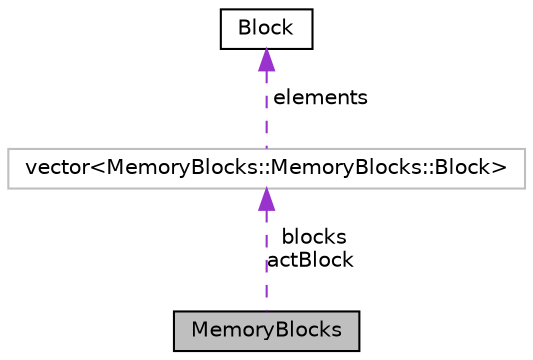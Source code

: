 digraph "MemoryBlocks"
{
  edge [fontname="Helvetica",fontsize="10",labelfontname="Helvetica",labelfontsize="10"];
  node [fontname="Helvetica",fontsize="10",shape=record];
  Node1 [label="MemoryBlocks",height=0.2,width=0.4,color="black", fillcolor="grey75", style="filled", fontcolor="black"];
  Node2 [label="vector\<MemoryBlocks::MemoryBlocks::Block\>",height=0.2,width=0.4,color="grey75", fillcolor="white", style="filled"];
  Node2 -> Node1 [dir="back",color="darkorchid3",fontsize="10",style="dashed",label=" blocks\nactBlock" ,fontname="Helvetica"];
  Node3 -> Node2 [dir="back",color="darkorchid3",fontsize="10",style="dashed",label=" elements" ,fontname="Helvetica"];
  Node3 [label="Block",height=0.2,width=0.4,color="black", fillcolor="white", style="filled",URL="$structaworx_1_1lib_1_1lang_1_1MemoryBlocks_1_1Block.html"];
}

